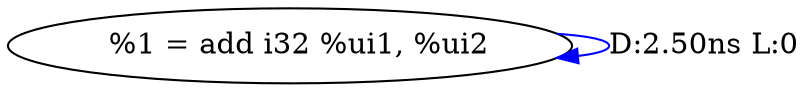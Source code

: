 digraph {
Node0x406e660[label="  %1 = add i32 %ui1, %ui2"];
Node0x406e660 -> Node0x406e660[label="D:2.50ns L:0",color=blue];
}
